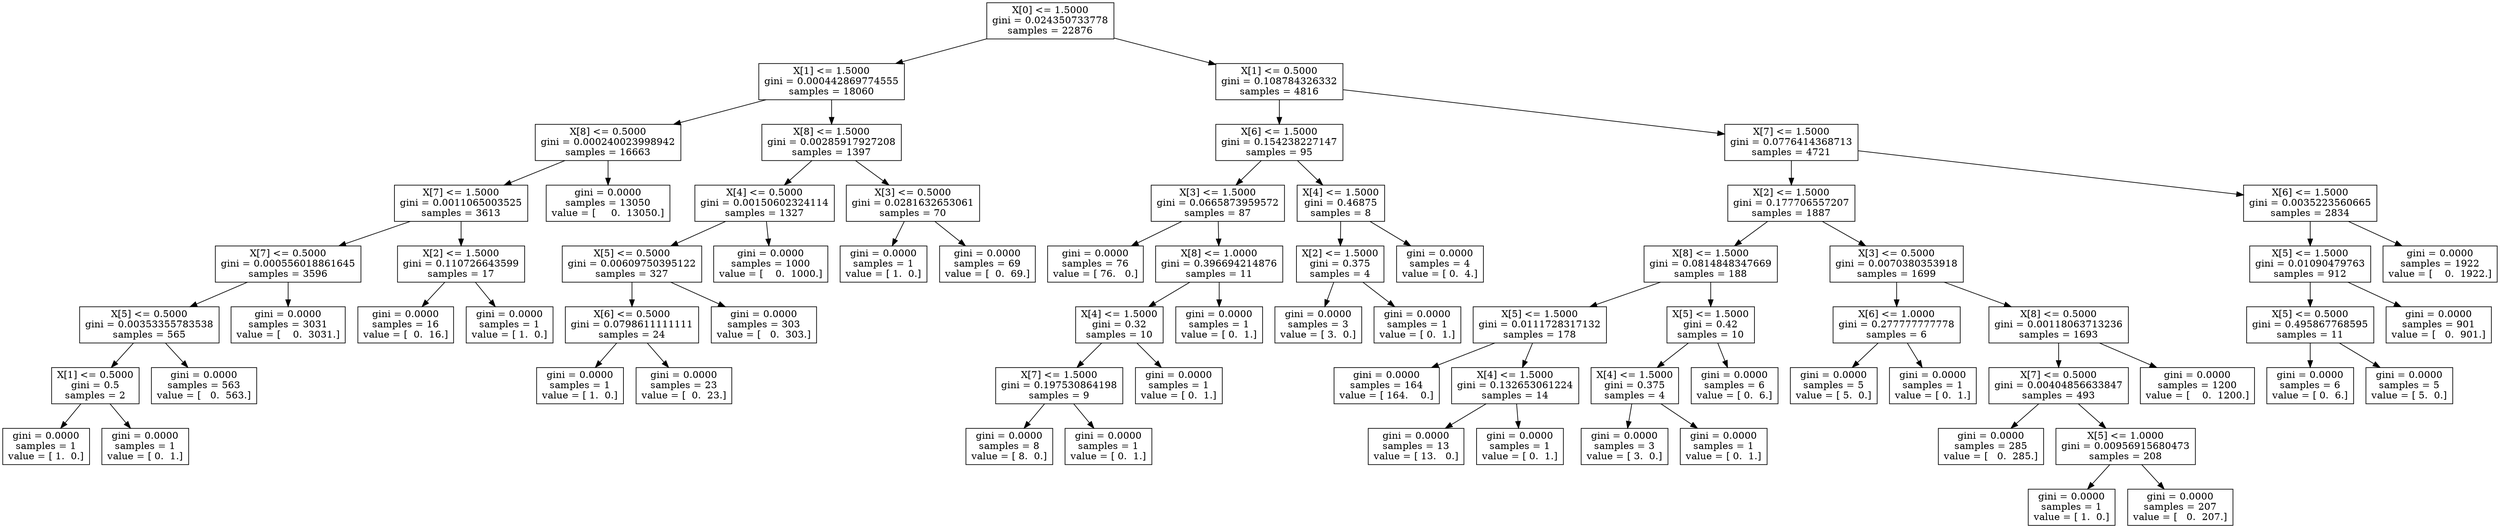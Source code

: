 digraph Tree {
0 [label="X[0] <= 1.5000\ngini = 0.024350733778\nsamples = 22876", shape="box"] ;
1 [label="X[1] <= 1.5000\ngini = 0.000442869774555\nsamples = 18060", shape="box"] ;
0 -> 1 ;
2 [label="X[8] <= 0.5000\ngini = 0.000240023998942\nsamples = 16663", shape="box"] ;
1 -> 2 ;
3 [label="X[7] <= 1.5000\ngini = 0.0011065003525\nsamples = 3613", shape="box"] ;
2 -> 3 ;
4 [label="X[7] <= 0.5000\ngini = 0.000556018861645\nsamples = 3596", shape="box"] ;
3 -> 4 ;
5 [label="X[5] <= 0.5000\ngini = 0.00353355783538\nsamples = 565", shape="box"] ;
4 -> 5 ;
6 [label="X[1] <= 0.5000\ngini = 0.5\nsamples = 2", shape="box"] ;
5 -> 6 ;
7 [label="gini = 0.0000\nsamples = 1\nvalue = [ 1.  0.]", shape="box"] ;
6 -> 7 ;
8 [label="gini = 0.0000\nsamples = 1\nvalue = [ 0.  1.]", shape="box"] ;
6 -> 8 ;
9 [label="gini = 0.0000\nsamples = 563\nvalue = [   0.  563.]", shape="box"] ;
5 -> 9 ;
10 [label="gini = 0.0000\nsamples = 3031\nvalue = [    0.  3031.]", shape="box"] ;
4 -> 10 ;
11 [label="X[2] <= 1.5000\ngini = 0.110726643599\nsamples = 17", shape="box"] ;
3 -> 11 ;
12 [label="gini = 0.0000\nsamples = 16\nvalue = [  0.  16.]", shape="box"] ;
11 -> 12 ;
13 [label="gini = 0.0000\nsamples = 1\nvalue = [ 1.  0.]", shape="box"] ;
11 -> 13 ;
14 [label="gini = 0.0000\nsamples = 13050\nvalue = [     0.  13050.]", shape="box"] ;
2 -> 14 ;
15 [label="X[8] <= 1.5000\ngini = 0.00285917927208\nsamples = 1397", shape="box"] ;
1 -> 15 ;
16 [label="X[4] <= 0.5000\ngini = 0.00150602324114\nsamples = 1327", shape="box"] ;
15 -> 16 ;
17 [label="X[5] <= 0.5000\ngini = 0.00609750395122\nsamples = 327", shape="box"] ;
16 -> 17 ;
18 [label="X[6] <= 0.5000\ngini = 0.0798611111111\nsamples = 24", shape="box"] ;
17 -> 18 ;
19 [label="gini = 0.0000\nsamples = 1\nvalue = [ 1.  0.]", shape="box"] ;
18 -> 19 ;
20 [label="gini = 0.0000\nsamples = 23\nvalue = [  0.  23.]", shape="box"] ;
18 -> 20 ;
21 [label="gini = 0.0000\nsamples = 303\nvalue = [   0.  303.]", shape="box"] ;
17 -> 21 ;
22 [label="gini = 0.0000\nsamples = 1000\nvalue = [    0.  1000.]", shape="box"] ;
16 -> 22 ;
23 [label="X[3] <= 0.5000\ngini = 0.0281632653061\nsamples = 70", shape="box"] ;
15 -> 23 ;
24 [label="gini = 0.0000\nsamples = 1\nvalue = [ 1.  0.]", shape="box"] ;
23 -> 24 ;
25 [label="gini = 0.0000\nsamples = 69\nvalue = [  0.  69.]", shape="box"] ;
23 -> 25 ;
26 [label="X[1] <= 0.5000\ngini = 0.108784326332\nsamples = 4816", shape="box"] ;
0 -> 26 ;
27 [label="X[6] <= 1.5000\ngini = 0.154238227147\nsamples = 95", shape="box"] ;
26 -> 27 ;
28 [label="X[3] <= 1.5000\ngini = 0.0665873959572\nsamples = 87", shape="box"] ;
27 -> 28 ;
29 [label="gini = 0.0000\nsamples = 76\nvalue = [ 76.   0.]", shape="box"] ;
28 -> 29 ;
30 [label="X[8] <= 1.0000\ngini = 0.396694214876\nsamples = 11", shape="box"] ;
28 -> 30 ;
31 [label="X[4] <= 1.5000\ngini = 0.32\nsamples = 10", shape="box"] ;
30 -> 31 ;
32 [label="X[7] <= 1.5000\ngini = 0.197530864198\nsamples = 9", shape="box"] ;
31 -> 32 ;
33 [label="gini = 0.0000\nsamples = 8\nvalue = [ 8.  0.]", shape="box"] ;
32 -> 33 ;
34 [label="gini = 0.0000\nsamples = 1\nvalue = [ 0.  1.]", shape="box"] ;
32 -> 34 ;
35 [label="gini = 0.0000\nsamples = 1\nvalue = [ 0.  1.]", shape="box"] ;
31 -> 35 ;
36 [label="gini = 0.0000\nsamples = 1\nvalue = [ 0.  1.]", shape="box"] ;
30 -> 36 ;
37 [label="X[4] <= 1.5000\ngini = 0.46875\nsamples = 8", shape="box"] ;
27 -> 37 ;
38 [label="X[2] <= 1.5000\ngini = 0.375\nsamples = 4", shape="box"] ;
37 -> 38 ;
39 [label="gini = 0.0000\nsamples = 3\nvalue = [ 3.  0.]", shape="box"] ;
38 -> 39 ;
40 [label="gini = 0.0000\nsamples = 1\nvalue = [ 0.  1.]", shape="box"] ;
38 -> 40 ;
41 [label="gini = 0.0000\nsamples = 4\nvalue = [ 0.  4.]", shape="box"] ;
37 -> 41 ;
42 [label="X[7] <= 1.5000\ngini = 0.0776414368713\nsamples = 4721", shape="box"] ;
26 -> 42 ;
43 [label="X[2] <= 1.5000\ngini = 0.177706557207\nsamples = 1887", shape="box"] ;
42 -> 43 ;
44 [label="X[8] <= 1.5000\ngini = 0.0814848347669\nsamples = 188", shape="box"] ;
43 -> 44 ;
45 [label="X[5] <= 1.5000\ngini = 0.0111728317132\nsamples = 178", shape="box"] ;
44 -> 45 ;
46 [label="gini = 0.0000\nsamples = 164\nvalue = [ 164.    0.]", shape="box"] ;
45 -> 46 ;
47 [label="X[4] <= 1.5000\ngini = 0.132653061224\nsamples = 14", shape="box"] ;
45 -> 47 ;
48 [label="gini = 0.0000\nsamples = 13\nvalue = [ 13.   0.]", shape="box"] ;
47 -> 48 ;
49 [label="gini = 0.0000\nsamples = 1\nvalue = [ 0.  1.]", shape="box"] ;
47 -> 49 ;
50 [label="X[5] <= 1.5000\ngini = 0.42\nsamples = 10", shape="box"] ;
44 -> 50 ;
51 [label="X[4] <= 1.5000\ngini = 0.375\nsamples = 4", shape="box"] ;
50 -> 51 ;
52 [label="gini = 0.0000\nsamples = 3\nvalue = [ 3.  0.]", shape="box"] ;
51 -> 52 ;
53 [label="gini = 0.0000\nsamples = 1\nvalue = [ 0.  1.]", shape="box"] ;
51 -> 53 ;
54 [label="gini = 0.0000\nsamples = 6\nvalue = [ 0.  6.]", shape="box"] ;
50 -> 54 ;
55 [label="X[3] <= 0.5000\ngini = 0.0070380353918\nsamples = 1699", shape="box"] ;
43 -> 55 ;
56 [label="X[6] <= 1.0000\ngini = 0.277777777778\nsamples = 6", shape="box"] ;
55 -> 56 ;
57 [label="gini = 0.0000\nsamples = 5\nvalue = [ 5.  0.]", shape="box"] ;
56 -> 57 ;
58 [label="gini = 0.0000\nsamples = 1\nvalue = [ 0.  1.]", shape="box"] ;
56 -> 58 ;
59 [label="X[8] <= 0.5000\ngini = 0.00118063713236\nsamples = 1693", shape="box"] ;
55 -> 59 ;
60 [label="X[7] <= 0.5000\ngini = 0.00404856633847\nsamples = 493", shape="box"] ;
59 -> 60 ;
61 [label="gini = 0.0000\nsamples = 285\nvalue = [   0.  285.]", shape="box"] ;
60 -> 61 ;
62 [label="X[5] <= 1.0000\ngini = 0.00956915680473\nsamples = 208", shape="box"] ;
60 -> 62 ;
63 [label="gini = 0.0000\nsamples = 1\nvalue = [ 1.  0.]", shape="box"] ;
62 -> 63 ;
64 [label="gini = 0.0000\nsamples = 207\nvalue = [   0.  207.]", shape="box"] ;
62 -> 64 ;
65 [label="gini = 0.0000\nsamples = 1200\nvalue = [    0.  1200.]", shape="box"] ;
59 -> 65 ;
66 [label="X[6] <= 1.5000\ngini = 0.0035223560665\nsamples = 2834", shape="box"] ;
42 -> 66 ;
67 [label="X[5] <= 1.5000\ngini = 0.01090479763\nsamples = 912", shape="box"] ;
66 -> 67 ;
68 [label="X[5] <= 0.5000\ngini = 0.495867768595\nsamples = 11", shape="box"] ;
67 -> 68 ;
69 [label="gini = 0.0000\nsamples = 6\nvalue = [ 0.  6.]", shape="box"] ;
68 -> 69 ;
70 [label="gini = 0.0000\nsamples = 5\nvalue = [ 5.  0.]", shape="box"] ;
68 -> 70 ;
71 [label="gini = 0.0000\nsamples = 901\nvalue = [   0.  901.]", shape="box"] ;
67 -> 71 ;
72 [label="gini = 0.0000\nsamples = 1922\nvalue = [    0.  1922.]", shape="box"] ;
66 -> 72 ;
}